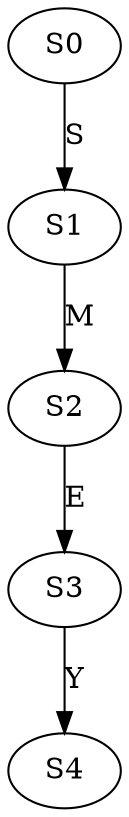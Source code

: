 strict digraph  {
	S0 -> S1 [ label = S ];
	S1 -> S2 [ label = M ];
	S2 -> S3 [ label = E ];
	S3 -> S4 [ label = Y ];
}
